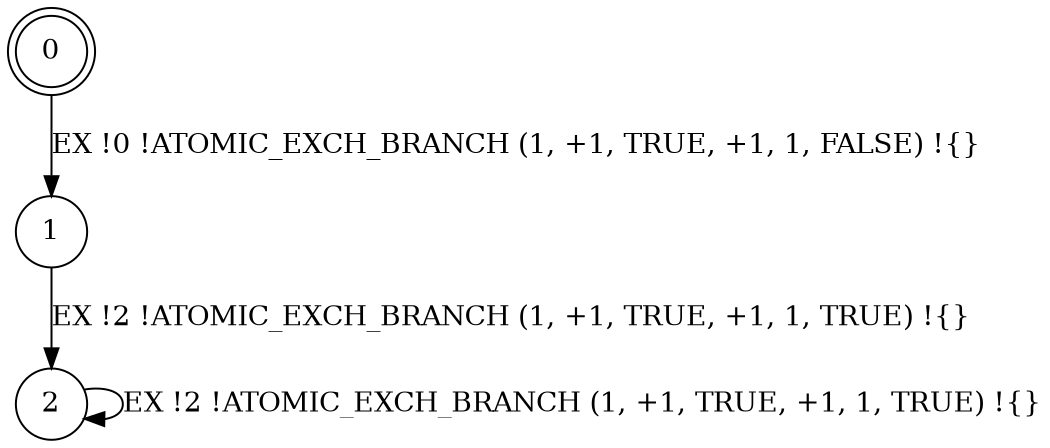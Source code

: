 digraph BCG {
size = "7, 10.5";
center = TRUE;
node [shape = circle];
0 [peripheries = 2];
0 -> 1 [label = "EX !0 !ATOMIC_EXCH_BRANCH (1, +1, TRUE, +1, 1, FALSE) !{}"];
1 -> 2 [label = "EX !2 !ATOMIC_EXCH_BRANCH (1, +1, TRUE, +1, 1, TRUE) !{}"];
2 -> 2 [label = "EX !2 !ATOMIC_EXCH_BRANCH (1, +1, TRUE, +1, 1, TRUE) !{}"];
}
